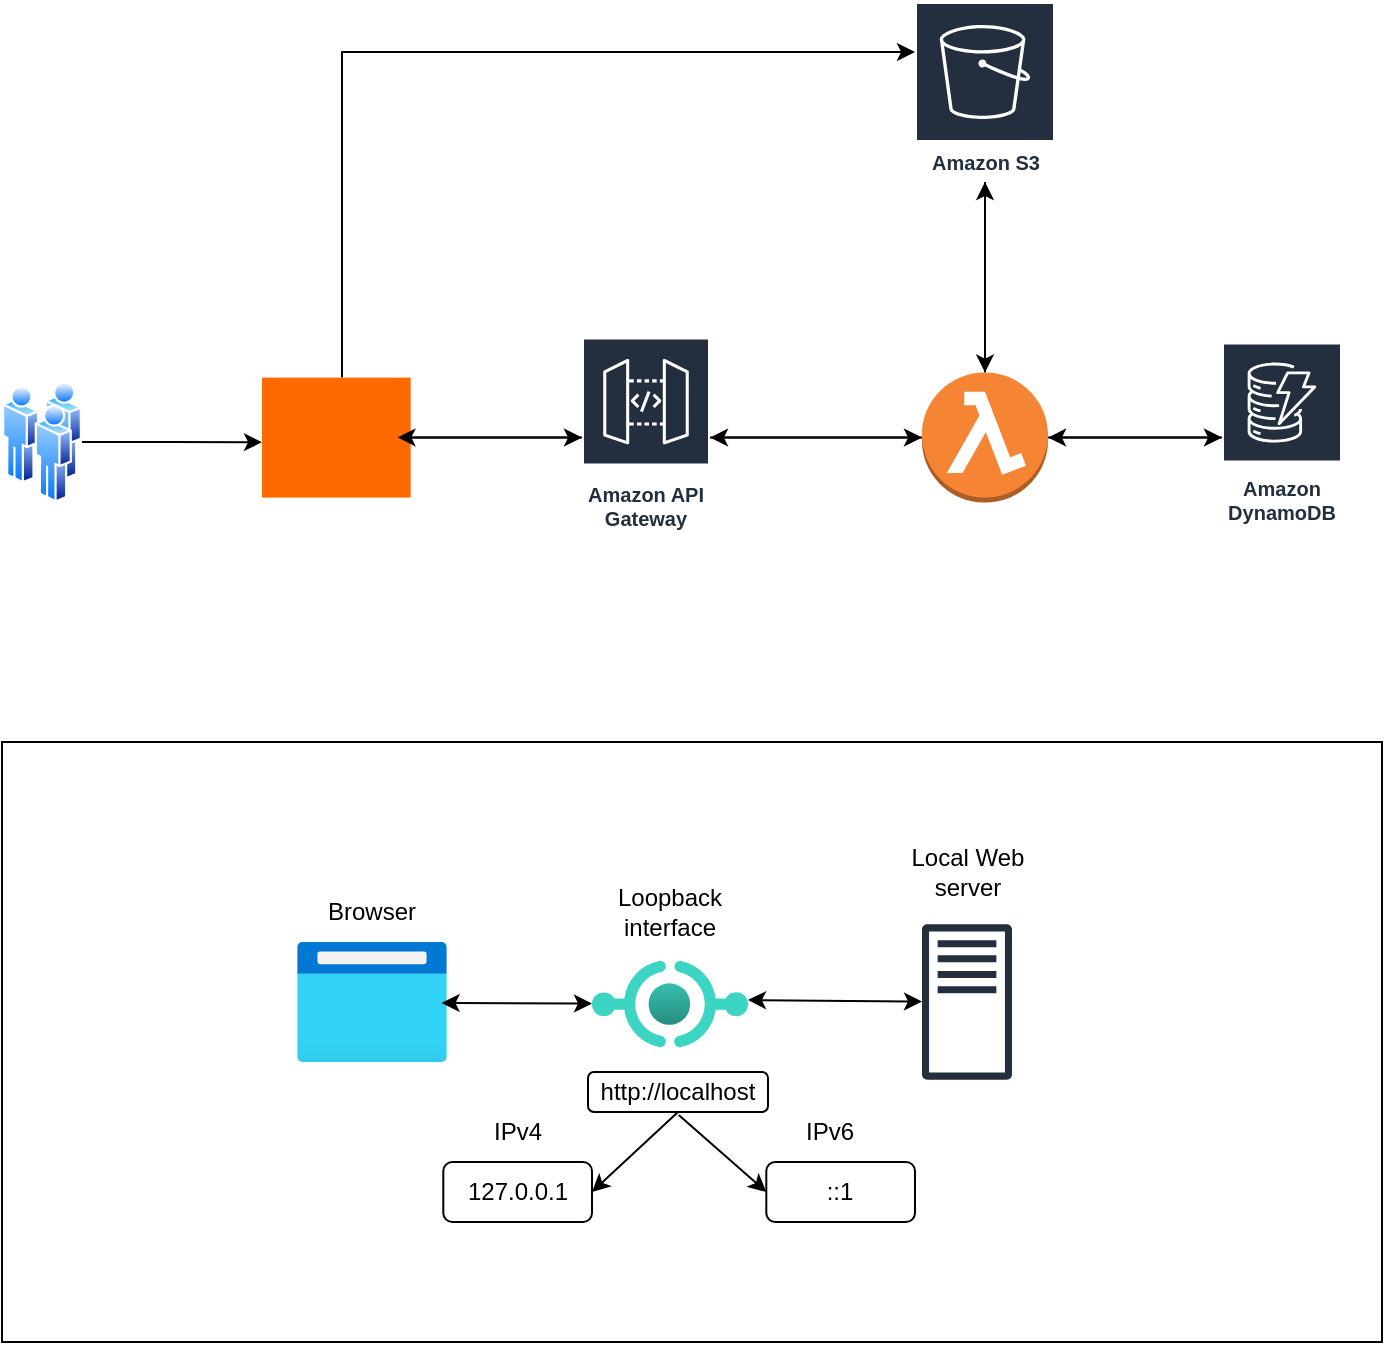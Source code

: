 <mxfile version="26.0.16">
  <diagram name="Page-1" id="jcSZlcyqOVMo29h_M9nM">
    <mxGraphModel dx="684" dy="456" grid="1" gridSize="10" guides="1" tooltips="1" connect="1" arrows="1" fold="1" page="1" pageScale="1" pageWidth="827" pageHeight="1169" math="0" shadow="0">
      <root>
        <mxCell id="0" />
        <mxCell id="1" parent="0" />
        <mxCell id="VbKa2P00zbD1Cjzhu_Ms-21" style="edgeStyle=orthogonalEdgeStyle;rounded=0;orthogonalLoop=1;jettySize=auto;html=1;exitX=1;exitY=0.5;exitDx=0;exitDy=0;entryX=0;entryY=0.538;entryDx=0;entryDy=0;entryPerimeter=0;" parent="1" source="VbKa2P00zbD1Cjzhu_Ms-5" target="VbKa2P00zbD1Cjzhu_Ms-6" edge="1">
          <mxGeometry relative="1" as="geometry">
            <mxPoint x="100" y="272.308" as="targetPoint" />
          </mxGeometry>
        </mxCell>
        <mxCell id="VbKa2P00zbD1Cjzhu_Ms-5" value="" style="image;aspect=fixed;perimeter=ellipsePerimeter;html=1;align=center;shadow=0;dashed=0;spacingTop=3;image=img/lib/active_directory/users.svg;" parent="1" vertex="1">
          <mxGeometry x="30" y="239.7" width="40" height="60.6" as="geometry" />
        </mxCell>
        <mxCell id="VbKa2P00zbD1Cjzhu_Ms-22" style="edgeStyle=orthogonalEdgeStyle;rounded=0;orthogonalLoop=1;jettySize=auto;html=1;" parent="1" source="VbKa2P00zbD1Cjzhu_Ms-6" target="VbKa2P00zbD1Cjzhu_Ms-10" edge="1">
          <mxGeometry relative="1" as="geometry" />
        </mxCell>
        <mxCell id="VbKa2P00zbD1Cjzhu_Ms-29" style="edgeStyle=orthogonalEdgeStyle;rounded=0;orthogonalLoop=1;jettySize=auto;html=1;" parent="1" source="VbKa2P00zbD1Cjzhu_Ms-6" target="VbKa2P00zbD1Cjzhu_Ms-16" edge="1">
          <mxGeometry relative="1" as="geometry">
            <mxPoint x="180" y="100" as="targetPoint" />
            <Array as="points">
              <mxPoint x="200" y="75" />
            </Array>
          </mxGeometry>
        </mxCell>
        <mxCell id="VbKa2P00zbD1Cjzhu_Ms-6" value="" style="points=[];aspect=fixed;html=1;align=center;shadow=0;dashed=0;fillColor=#FF6A00;strokeColor=none;shape=mxgraph.alibaba_cloud.domain_and_website;" parent="1" vertex="1">
          <mxGeometry x="160" y="237.8" width="74.35" height="60" as="geometry" />
        </mxCell>
        <mxCell id="VbKa2P00zbD1Cjzhu_Ms-24" style="edgeStyle=orthogonalEdgeStyle;rounded=0;orthogonalLoop=1;jettySize=auto;html=1;" parent="1" source="VbKa2P00zbD1Cjzhu_Ms-8" target="VbKa2P00zbD1Cjzhu_Ms-17" edge="1">
          <mxGeometry relative="1" as="geometry" />
        </mxCell>
        <mxCell id="VbKa2P00zbD1Cjzhu_Ms-26" style="edgeStyle=orthogonalEdgeStyle;rounded=0;orthogonalLoop=1;jettySize=auto;html=1;exitX=0;exitY=0.5;exitDx=0;exitDy=0;exitPerimeter=0;" parent="1" source="VbKa2P00zbD1Cjzhu_Ms-8" target="VbKa2P00zbD1Cjzhu_Ms-10" edge="1">
          <mxGeometry relative="1" as="geometry" />
        </mxCell>
        <mxCell id="VbKa2P00zbD1Cjzhu_Ms-31" style="edgeStyle=orthogonalEdgeStyle;rounded=0;orthogonalLoop=1;jettySize=auto;html=1;" parent="1" source="VbKa2P00zbD1Cjzhu_Ms-8" target="VbKa2P00zbD1Cjzhu_Ms-16" edge="1">
          <mxGeometry relative="1" as="geometry" />
        </mxCell>
        <mxCell id="VbKa2P00zbD1Cjzhu_Ms-8" value="" style="outlineConnect=0;dashed=0;verticalLabelPosition=bottom;verticalAlign=top;align=center;html=1;shape=mxgraph.aws3.lambda_function;fillColor=#F58534;gradientColor=none;" parent="1" vertex="1">
          <mxGeometry x="490" y="235.3" width="63" height="65" as="geometry" />
        </mxCell>
        <mxCell id="VbKa2P00zbD1Cjzhu_Ms-23" style="edgeStyle=orthogonalEdgeStyle;rounded=0;orthogonalLoop=1;jettySize=auto;html=1;" parent="1" source="VbKa2P00zbD1Cjzhu_Ms-10" target="VbKa2P00zbD1Cjzhu_Ms-8" edge="1">
          <mxGeometry relative="1" as="geometry" />
        </mxCell>
        <mxCell id="VbKa2P00zbD1Cjzhu_Ms-10" value="Amazon API Gateway" style="sketch=0;outlineConnect=0;fontColor=#232F3E;gradientColor=none;strokeColor=#ffffff;fillColor=#232F3E;dashed=0;verticalLabelPosition=middle;verticalAlign=bottom;align=center;html=1;whiteSpace=wrap;fontSize=10;fontStyle=1;spacing=3;shape=mxgraph.aws4.productIcon;prIcon=mxgraph.aws4.api_gateway;" parent="1" vertex="1">
          <mxGeometry x="320" y="217.8" width="64" height="100" as="geometry" />
        </mxCell>
        <mxCell id="VbKa2P00zbD1Cjzhu_Ms-30" style="edgeStyle=orthogonalEdgeStyle;rounded=0;orthogonalLoop=1;jettySize=auto;html=1;entryX=0.5;entryY=0;entryDx=0;entryDy=0;entryPerimeter=0;" parent="1" source="VbKa2P00zbD1Cjzhu_Ms-16" target="VbKa2P00zbD1Cjzhu_Ms-8" edge="1">
          <mxGeometry relative="1" as="geometry">
            <mxPoint x="525" y="230" as="targetPoint" />
          </mxGeometry>
        </mxCell>
        <mxCell id="VbKa2P00zbD1Cjzhu_Ms-16" value="Amazon S3" style="sketch=0;outlineConnect=0;fontColor=#232F3E;gradientColor=none;strokeColor=#ffffff;fillColor=#232F3E;dashed=0;verticalLabelPosition=middle;verticalAlign=bottom;align=center;html=1;whiteSpace=wrap;fontSize=10;fontStyle=1;spacing=3;shape=mxgraph.aws4.productIcon;prIcon=mxgraph.aws4.s3;" parent="1" vertex="1">
          <mxGeometry x="486.5" y="50" width="70" height="90" as="geometry" />
        </mxCell>
        <mxCell id="VbKa2P00zbD1Cjzhu_Ms-17" value="Amazon DynamoDB" style="sketch=0;outlineConnect=0;fontColor=#232F3E;gradientColor=none;strokeColor=#ffffff;fillColor=#232F3E;dashed=0;verticalLabelPosition=middle;verticalAlign=bottom;align=center;html=1;whiteSpace=wrap;fontSize=10;fontStyle=1;spacing=3;shape=mxgraph.aws4.productIcon;prIcon=mxgraph.aws4.dynamodb;" parent="1" vertex="1">
          <mxGeometry x="640" y="220.3" width="60" height="95" as="geometry" />
        </mxCell>
        <mxCell id="VbKa2P00zbD1Cjzhu_Ms-25" style="edgeStyle=orthogonalEdgeStyle;rounded=0;orthogonalLoop=1;jettySize=auto;html=1;entryX=1;entryY=0.5;entryDx=0;entryDy=0;entryPerimeter=0;" parent="1" source="VbKa2P00zbD1Cjzhu_Ms-17" target="VbKa2P00zbD1Cjzhu_Ms-8" edge="1">
          <mxGeometry relative="1" as="geometry" />
        </mxCell>
        <mxCell id="VbKa2P00zbD1Cjzhu_Ms-28" style="edgeStyle=orthogonalEdgeStyle;rounded=0;orthogonalLoop=1;jettySize=auto;html=1;entryX=0.911;entryY=0.498;entryDx=0;entryDy=0;entryPerimeter=0;" parent="1" source="VbKa2P00zbD1Cjzhu_Ms-10" target="VbKa2P00zbD1Cjzhu_Ms-6" edge="1">
          <mxGeometry relative="1" as="geometry" />
        </mxCell>
        <mxCell id="RuhszACGKTXBXa5BKKez-2" value="" style="rounded=0;whiteSpace=wrap;html=1;" vertex="1" parent="1">
          <mxGeometry x="30" y="420" width="690" height="300" as="geometry" />
        </mxCell>
        <mxCell id="RuhszACGKTXBXa5BKKez-5" value="" style="image;aspect=fixed;html=1;points=[];align=center;fontSize=12;image=img/lib/azure2/general/Browser.svg;" vertex="1" parent="1">
          <mxGeometry x="177.5" y="520" width="75" height="60" as="geometry" />
        </mxCell>
        <mxCell id="RuhszACGKTXBXa5BKKez-6" value="" style="sketch=0;outlineConnect=0;fontColor=#232F3E;gradientColor=none;fillColor=#232F3D;strokeColor=none;dashed=0;verticalLabelPosition=bottom;verticalAlign=top;align=center;html=1;fontSize=12;fontStyle=0;aspect=fixed;pointerEvents=1;shape=mxgraph.aws4.traditional_server;" vertex="1" parent="1">
          <mxGeometry x="490" y="511" width="45" height="78" as="geometry" />
        </mxCell>
        <mxCell id="RuhszACGKTXBXa5BKKez-7" value="" style="image;aspect=fixed;html=1;points=[];align=center;fontSize=12;image=img/lib/azure2/other/API_Proxy.svg;" vertex="1" parent="1">
          <mxGeometry x="325" y="512" width="78" height="78" as="geometry" />
        </mxCell>
        <mxCell id="RuhszACGKTXBXa5BKKez-8" value="Browser" style="text;html=1;align=center;verticalAlign=middle;whiteSpace=wrap;rounded=0;" vertex="1" parent="1">
          <mxGeometry x="185" y="490" width="60" height="30" as="geometry" />
        </mxCell>
        <mxCell id="RuhszACGKTXBXa5BKKez-9" value="Loopback interface" style="text;html=1;align=center;verticalAlign=middle;whiteSpace=wrap;rounded=0;" vertex="1" parent="1">
          <mxGeometry x="334" y="490" width="60" height="30" as="geometry" />
        </mxCell>
        <mxCell id="RuhszACGKTXBXa5BKKez-10" value="Local Web server" style="text;html=1;align=center;verticalAlign=middle;whiteSpace=wrap;rounded=0;" vertex="1" parent="1">
          <mxGeometry x="482.5" y="470" width="60" height="30" as="geometry" />
        </mxCell>
        <mxCell id="RuhszACGKTXBXa5BKKez-25" value="" style="endArrow=classic;startArrow=classic;html=1;rounded=0;exitX=1.02;exitY=0.548;exitDx=0;exitDy=0;exitPerimeter=0;" edge="1" parent="1" target="RuhszACGKTXBXa5BKKez-6">
          <mxGeometry width="50" height="50" relative="1" as="geometry">
            <mxPoint x="403" y="549" as="sourcePoint" />
            <mxPoint x="541" y="551" as="targetPoint" />
          </mxGeometry>
        </mxCell>
        <mxCell id="RuhszACGKTXBXa5BKKez-26" value="127.0.0.1" style="rounded=1;whiteSpace=wrap;html=1;" vertex="1" parent="1">
          <mxGeometry x="250.65" y="630" width="74.35" height="30" as="geometry" />
        </mxCell>
        <mxCell id="RuhszACGKTXBXa5BKKez-27" value="::1" style="rounded=1;whiteSpace=wrap;html=1;" vertex="1" parent="1">
          <mxGeometry x="412.15" y="630" width="74.35" height="30" as="geometry" />
        </mxCell>
        <mxCell id="RuhszACGKTXBXa5BKKez-28" value="IPv4" style="text;html=1;align=center;verticalAlign=middle;whiteSpace=wrap;rounded=0;" vertex="1" parent="1">
          <mxGeometry x="257.82" y="600" width="60" height="30" as="geometry" />
        </mxCell>
        <mxCell id="RuhszACGKTXBXa5BKKez-29" value="IPv6" style="text;html=1;align=center;verticalAlign=middle;whiteSpace=wrap;rounded=0;" vertex="1" parent="1">
          <mxGeometry x="414.0" y="600" width="60" height="30" as="geometry" />
        </mxCell>
        <mxCell id="RuhszACGKTXBXa5BKKez-32" value="http://localhost" style="rounded=1;whiteSpace=wrap;html=1;" vertex="1" parent="1">
          <mxGeometry x="323" y="585" width="90" height="20" as="geometry" />
        </mxCell>
        <mxCell id="RuhszACGKTXBXa5BKKez-33" value="" style="endArrow=classic;html=1;rounded=0;entryX=1;entryY=0.5;entryDx=0;entryDy=0;exitX=0.5;exitY=1;exitDx=0;exitDy=0;" edge="1" parent="1" source="RuhszACGKTXBXa5BKKez-32" target="RuhszACGKTXBXa5BKKez-26">
          <mxGeometry width="50" height="50" relative="1" as="geometry">
            <mxPoint x="360" y="630" as="sourcePoint" />
            <mxPoint x="410" y="580" as="targetPoint" />
          </mxGeometry>
        </mxCell>
        <mxCell id="RuhszACGKTXBXa5BKKez-34" value="" style="endArrow=classic;html=1;rounded=0;entryX=0;entryY=0.5;entryDx=0;entryDy=0;exitX=0.504;exitY=1.074;exitDx=0;exitDy=0;exitPerimeter=0;" edge="1" parent="1" source="RuhszACGKTXBXa5BKKez-32" target="RuhszACGKTXBXa5BKKez-27">
          <mxGeometry width="50" height="50" relative="1" as="geometry">
            <mxPoint x="370" y="610" as="sourcePoint" />
            <mxPoint x="335" y="655" as="targetPoint" />
          </mxGeometry>
        </mxCell>
        <mxCell id="RuhszACGKTXBXa5BKKez-35" value="" style="endArrow=classic;startArrow=classic;html=1;rounded=0;exitX=0.964;exitY=0.508;exitDx=0;exitDy=0;exitPerimeter=0;" edge="1" parent="1" source="RuhszACGKTXBXa5BKKez-5">
          <mxGeometry width="50" height="50" relative="1" as="geometry">
            <mxPoint x="247.5" y="549.25" as="sourcePoint" />
            <mxPoint x="325" y="550.75" as="targetPoint" />
          </mxGeometry>
        </mxCell>
      </root>
    </mxGraphModel>
  </diagram>
</mxfile>
